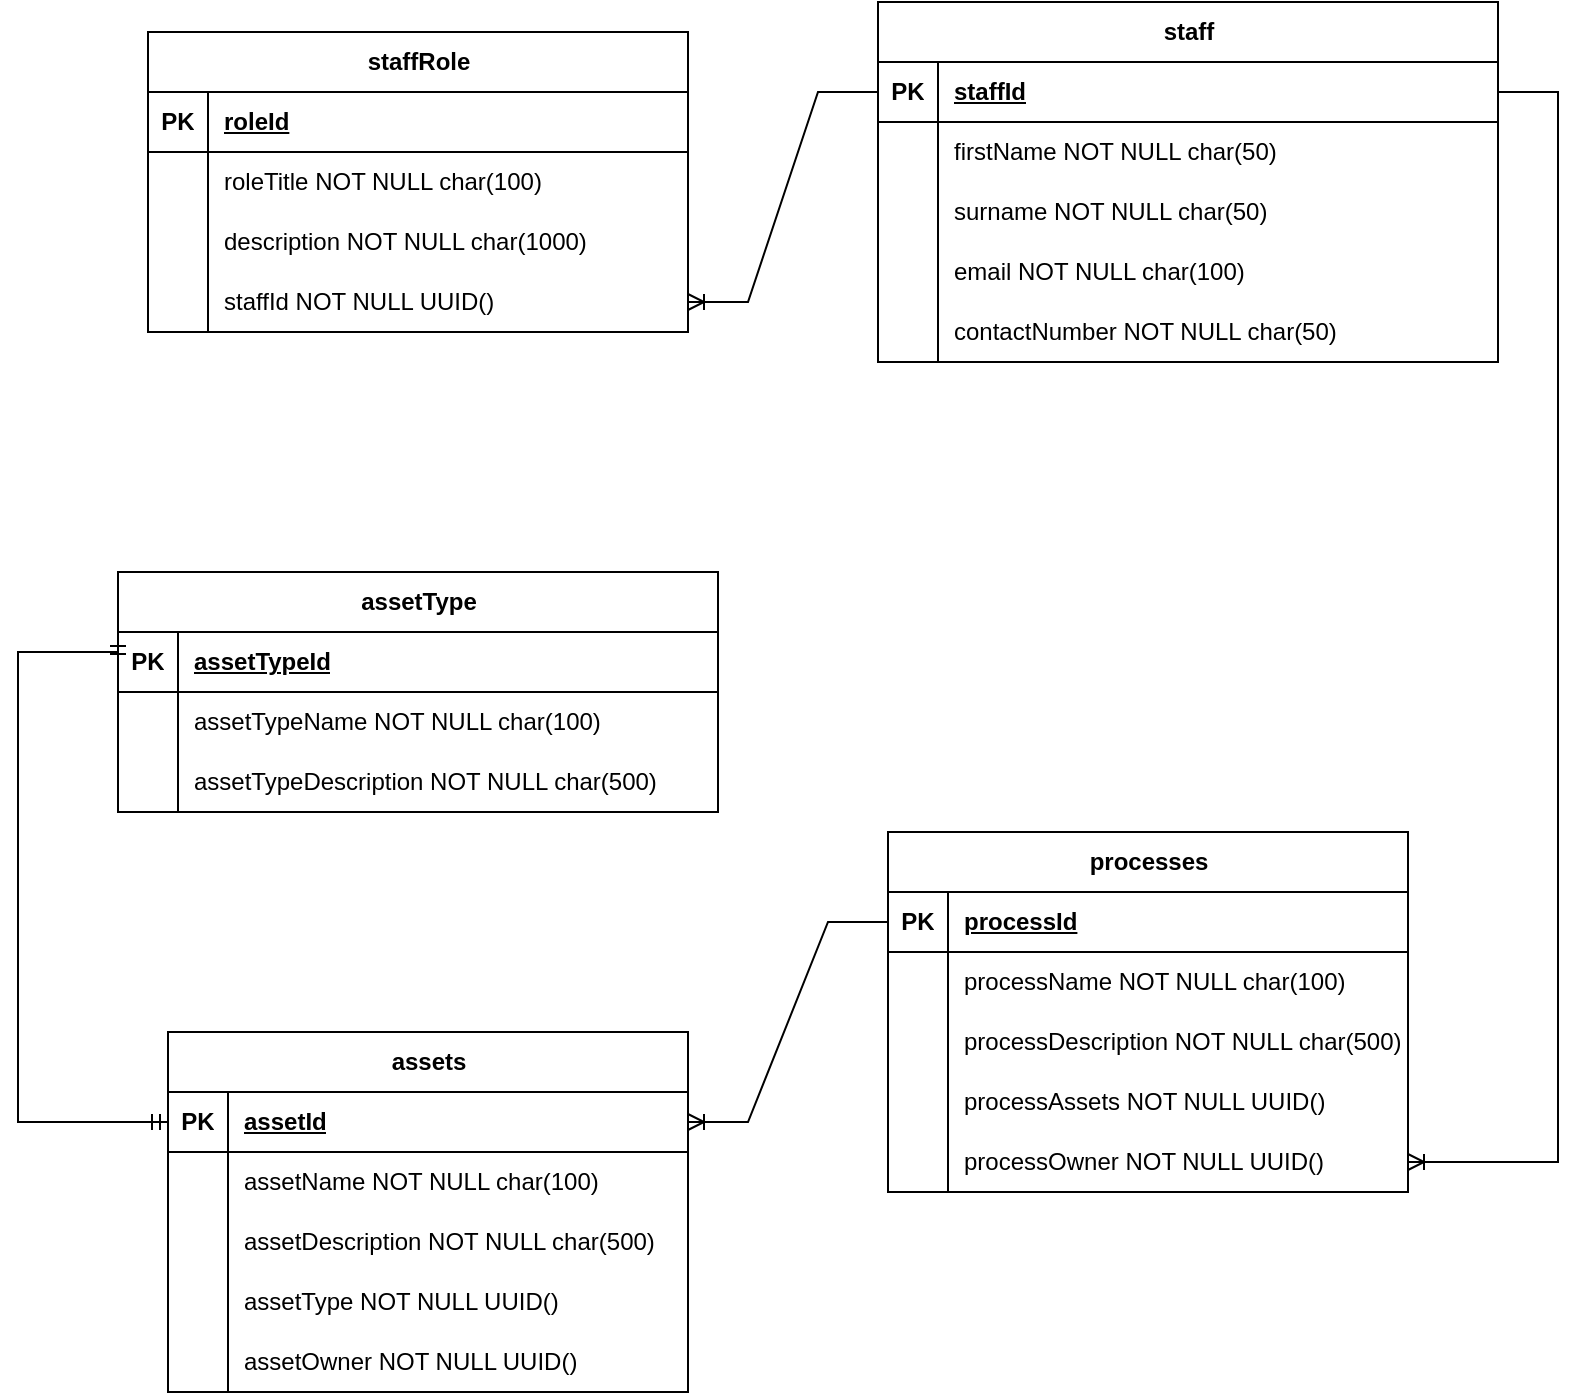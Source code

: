 <mxfile version="21.2.3" type="device">
  <diagram id="R2lEEEUBdFMjLlhIrx00" name="Page-1">
    <mxGraphModel dx="2963" dy="1536" grid="1" gridSize="10" guides="1" tooltips="1" connect="1" arrows="1" fold="1" page="1" pageScale="1" pageWidth="850" pageHeight="1100" math="0" shadow="0" extFonts="Permanent Marker^https://fonts.googleapis.com/css?family=Permanent+Marker">
      <root>
        <mxCell id="0" />
        <mxCell id="1" parent="0" />
        <mxCell id="H04dDBk3tyQ0I69lO8uZ-17" value="staff" style="shape=table;startSize=30;container=1;collapsible=1;childLayout=tableLayout;fixedRows=1;rowLines=0;fontStyle=1;align=center;resizeLast=1;html=1;" vertex="1" parent="1">
          <mxGeometry x="450" y="185" width="310" height="180" as="geometry" />
        </mxCell>
        <mxCell id="H04dDBk3tyQ0I69lO8uZ-18" value="" style="shape=tableRow;horizontal=0;startSize=0;swimlaneHead=0;swimlaneBody=0;fillColor=none;collapsible=0;dropTarget=0;points=[[0,0.5],[1,0.5]];portConstraint=eastwest;top=0;left=0;right=0;bottom=1;" vertex="1" parent="H04dDBk3tyQ0I69lO8uZ-17">
          <mxGeometry y="30" width="310" height="30" as="geometry" />
        </mxCell>
        <mxCell id="H04dDBk3tyQ0I69lO8uZ-19" value="PK" style="shape=partialRectangle;connectable=0;fillColor=none;top=0;left=0;bottom=0;right=0;fontStyle=1;overflow=hidden;whiteSpace=wrap;html=1;" vertex="1" parent="H04dDBk3tyQ0I69lO8uZ-18">
          <mxGeometry width="30" height="30" as="geometry">
            <mxRectangle width="30" height="30" as="alternateBounds" />
          </mxGeometry>
        </mxCell>
        <mxCell id="H04dDBk3tyQ0I69lO8uZ-20" value="staffId" style="shape=partialRectangle;connectable=0;fillColor=none;top=0;left=0;bottom=0;right=0;align=left;spacingLeft=6;fontStyle=5;overflow=hidden;whiteSpace=wrap;html=1;" vertex="1" parent="H04dDBk3tyQ0I69lO8uZ-18">
          <mxGeometry x="30" width="280" height="30" as="geometry">
            <mxRectangle width="280" height="30" as="alternateBounds" />
          </mxGeometry>
        </mxCell>
        <mxCell id="H04dDBk3tyQ0I69lO8uZ-21" value="" style="shape=tableRow;horizontal=0;startSize=0;swimlaneHead=0;swimlaneBody=0;fillColor=none;collapsible=0;dropTarget=0;points=[[0,0.5],[1,0.5]];portConstraint=eastwest;top=0;left=0;right=0;bottom=0;" vertex="1" parent="H04dDBk3tyQ0I69lO8uZ-17">
          <mxGeometry y="60" width="310" height="30" as="geometry" />
        </mxCell>
        <mxCell id="H04dDBk3tyQ0I69lO8uZ-22" value="" style="shape=partialRectangle;connectable=0;fillColor=none;top=0;left=0;bottom=0;right=0;editable=1;overflow=hidden;whiteSpace=wrap;html=1;" vertex="1" parent="H04dDBk3tyQ0I69lO8uZ-21">
          <mxGeometry width="30" height="30" as="geometry">
            <mxRectangle width="30" height="30" as="alternateBounds" />
          </mxGeometry>
        </mxCell>
        <mxCell id="H04dDBk3tyQ0I69lO8uZ-23" value="firstName NOT NULL char(50)" style="shape=partialRectangle;connectable=0;fillColor=none;top=0;left=0;bottom=0;right=0;align=left;spacingLeft=6;overflow=hidden;whiteSpace=wrap;html=1;" vertex="1" parent="H04dDBk3tyQ0I69lO8uZ-21">
          <mxGeometry x="30" width="280" height="30" as="geometry">
            <mxRectangle width="280" height="30" as="alternateBounds" />
          </mxGeometry>
        </mxCell>
        <mxCell id="H04dDBk3tyQ0I69lO8uZ-24" value="" style="shape=tableRow;horizontal=0;startSize=0;swimlaneHead=0;swimlaneBody=0;fillColor=none;collapsible=0;dropTarget=0;points=[[0,0.5],[1,0.5]];portConstraint=eastwest;top=0;left=0;right=0;bottom=0;" vertex="1" parent="H04dDBk3tyQ0I69lO8uZ-17">
          <mxGeometry y="90" width="310" height="30" as="geometry" />
        </mxCell>
        <mxCell id="H04dDBk3tyQ0I69lO8uZ-25" value="" style="shape=partialRectangle;connectable=0;fillColor=none;top=0;left=0;bottom=0;right=0;editable=1;overflow=hidden;whiteSpace=wrap;html=1;" vertex="1" parent="H04dDBk3tyQ0I69lO8uZ-24">
          <mxGeometry width="30" height="30" as="geometry">
            <mxRectangle width="30" height="30" as="alternateBounds" />
          </mxGeometry>
        </mxCell>
        <mxCell id="H04dDBk3tyQ0I69lO8uZ-26" value="surname NOT NULL char(50)" style="shape=partialRectangle;connectable=0;fillColor=none;top=0;left=0;bottom=0;right=0;align=left;spacingLeft=6;overflow=hidden;whiteSpace=wrap;html=1;" vertex="1" parent="H04dDBk3tyQ0I69lO8uZ-24">
          <mxGeometry x="30" width="280" height="30" as="geometry">
            <mxRectangle width="280" height="30" as="alternateBounds" />
          </mxGeometry>
        </mxCell>
        <mxCell id="H04dDBk3tyQ0I69lO8uZ-27" value="" style="shape=tableRow;horizontal=0;startSize=0;swimlaneHead=0;swimlaneBody=0;fillColor=none;collapsible=0;dropTarget=0;points=[[0,0.5],[1,0.5]];portConstraint=eastwest;top=0;left=0;right=0;bottom=0;" vertex="1" parent="H04dDBk3tyQ0I69lO8uZ-17">
          <mxGeometry y="120" width="310" height="30" as="geometry" />
        </mxCell>
        <mxCell id="H04dDBk3tyQ0I69lO8uZ-28" value="" style="shape=partialRectangle;connectable=0;fillColor=none;top=0;left=0;bottom=0;right=0;editable=1;overflow=hidden;whiteSpace=wrap;html=1;" vertex="1" parent="H04dDBk3tyQ0I69lO8uZ-27">
          <mxGeometry width="30" height="30" as="geometry">
            <mxRectangle width="30" height="30" as="alternateBounds" />
          </mxGeometry>
        </mxCell>
        <mxCell id="H04dDBk3tyQ0I69lO8uZ-29" value="email NOT NULL char(100)" style="shape=partialRectangle;connectable=0;fillColor=none;top=0;left=0;bottom=0;right=0;align=left;spacingLeft=6;overflow=hidden;whiteSpace=wrap;html=1;" vertex="1" parent="H04dDBk3tyQ0I69lO8uZ-27">
          <mxGeometry x="30" width="280" height="30" as="geometry">
            <mxRectangle width="280" height="30" as="alternateBounds" />
          </mxGeometry>
        </mxCell>
        <mxCell id="H04dDBk3tyQ0I69lO8uZ-30" value="" style="shape=tableRow;horizontal=0;startSize=0;swimlaneHead=0;swimlaneBody=0;fillColor=none;collapsible=0;dropTarget=0;points=[[0,0.5],[1,0.5]];portConstraint=eastwest;top=0;left=0;right=0;bottom=0;" vertex="1" parent="H04dDBk3tyQ0I69lO8uZ-17">
          <mxGeometry y="150" width="310" height="30" as="geometry" />
        </mxCell>
        <mxCell id="H04dDBk3tyQ0I69lO8uZ-31" value="" style="shape=partialRectangle;connectable=0;fillColor=none;top=0;left=0;bottom=0;right=0;editable=1;overflow=hidden;whiteSpace=wrap;html=1;" vertex="1" parent="H04dDBk3tyQ0I69lO8uZ-30">
          <mxGeometry width="30" height="30" as="geometry">
            <mxRectangle width="30" height="30" as="alternateBounds" />
          </mxGeometry>
        </mxCell>
        <mxCell id="H04dDBk3tyQ0I69lO8uZ-32" value="contactNumber NOT NULL char(50)" style="shape=partialRectangle;connectable=0;fillColor=none;top=0;left=0;bottom=0;right=0;align=left;spacingLeft=6;overflow=hidden;whiteSpace=wrap;html=1;" vertex="1" parent="H04dDBk3tyQ0I69lO8uZ-30">
          <mxGeometry x="30" width="280" height="30" as="geometry">
            <mxRectangle width="280" height="30" as="alternateBounds" />
          </mxGeometry>
        </mxCell>
        <mxCell id="H04dDBk3tyQ0I69lO8uZ-50" value="staffRole" style="shape=table;startSize=30;container=1;collapsible=1;childLayout=tableLayout;fixedRows=1;rowLines=0;fontStyle=1;align=center;resizeLast=1;html=1;" vertex="1" parent="1">
          <mxGeometry x="85" y="200" width="270" height="150" as="geometry" />
        </mxCell>
        <mxCell id="H04dDBk3tyQ0I69lO8uZ-51" value="" style="shape=tableRow;horizontal=0;startSize=0;swimlaneHead=0;swimlaneBody=0;fillColor=none;collapsible=0;dropTarget=0;points=[[0,0.5],[1,0.5]];portConstraint=eastwest;top=0;left=0;right=0;bottom=1;" vertex="1" parent="H04dDBk3tyQ0I69lO8uZ-50">
          <mxGeometry y="30" width="270" height="30" as="geometry" />
        </mxCell>
        <mxCell id="H04dDBk3tyQ0I69lO8uZ-52" value="PK" style="shape=partialRectangle;connectable=0;fillColor=none;top=0;left=0;bottom=0;right=0;fontStyle=1;overflow=hidden;whiteSpace=wrap;html=1;" vertex="1" parent="H04dDBk3tyQ0I69lO8uZ-51">
          <mxGeometry width="30" height="30" as="geometry">
            <mxRectangle width="30" height="30" as="alternateBounds" />
          </mxGeometry>
        </mxCell>
        <mxCell id="H04dDBk3tyQ0I69lO8uZ-53" value="roleId" style="shape=partialRectangle;connectable=0;fillColor=none;top=0;left=0;bottom=0;right=0;align=left;spacingLeft=6;fontStyle=5;overflow=hidden;whiteSpace=wrap;html=1;" vertex="1" parent="H04dDBk3tyQ0I69lO8uZ-51">
          <mxGeometry x="30" width="240" height="30" as="geometry">
            <mxRectangle width="240" height="30" as="alternateBounds" />
          </mxGeometry>
        </mxCell>
        <mxCell id="H04dDBk3tyQ0I69lO8uZ-54" value="" style="shape=tableRow;horizontal=0;startSize=0;swimlaneHead=0;swimlaneBody=0;fillColor=none;collapsible=0;dropTarget=0;points=[[0,0.5],[1,0.5]];portConstraint=eastwest;top=0;left=0;right=0;bottom=0;" vertex="1" parent="H04dDBk3tyQ0I69lO8uZ-50">
          <mxGeometry y="60" width="270" height="30" as="geometry" />
        </mxCell>
        <mxCell id="H04dDBk3tyQ0I69lO8uZ-55" value="" style="shape=partialRectangle;connectable=0;fillColor=none;top=0;left=0;bottom=0;right=0;editable=1;overflow=hidden;whiteSpace=wrap;html=1;" vertex="1" parent="H04dDBk3tyQ0I69lO8uZ-54">
          <mxGeometry width="30" height="30" as="geometry">
            <mxRectangle width="30" height="30" as="alternateBounds" />
          </mxGeometry>
        </mxCell>
        <mxCell id="H04dDBk3tyQ0I69lO8uZ-56" value="roleTitle NOT NULL char(100)" style="shape=partialRectangle;connectable=0;fillColor=none;top=0;left=0;bottom=0;right=0;align=left;spacingLeft=6;overflow=hidden;whiteSpace=wrap;html=1;" vertex="1" parent="H04dDBk3tyQ0I69lO8uZ-54">
          <mxGeometry x="30" width="240" height="30" as="geometry">
            <mxRectangle width="240" height="30" as="alternateBounds" />
          </mxGeometry>
        </mxCell>
        <mxCell id="H04dDBk3tyQ0I69lO8uZ-57" value="" style="shape=tableRow;horizontal=0;startSize=0;swimlaneHead=0;swimlaneBody=0;fillColor=none;collapsible=0;dropTarget=0;points=[[0,0.5],[1,0.5]];portConstraint=eastwest;top=0;left=0;right=0;bottom=0;" vertex="1" parent="H04dDBk3tyQ0I69lO8uZ-50">
          <mxGeometry y="90" width="270" height="30" as="geometry" />
        </mxCell>
        <mxCell id="H04dDBk3tyQ0I69lO8uZ-58" value="" style="shape=partialRectangle;connectable=0;fillColor=none;top=0;left=0;bottom=0;right=0;editable=1;overflow=hidden;whiteSpace=wrap;html=1;" vertex="1" parent="H04dDBk3tyQ0I69lO8uZ-57">
          <mxGeometry width="30" height="30" as="geometry">
            <mxRectangle width="30" height="30" as="alternateBounds" />
          </mxGeometry>
        </mxCell>
        <mxCell id="H04dDBk3tyQ0I69lO8uZ-59" value="&lt;div&gt;description NOT NULL char(1000)&lt;/div&gt;" style="shape=partialRectangle;connectable=0;fillColor=none;top=0;left=0;bottom=0;right=0;align=left;spacingLeft=6;overflow=hidden;whiteSpace=wrap;html=1;" vertex="1" parent="H04dDBk3tyQ0I69lO8uZ-57">
          <mxGeometry x="30" width="240" height="30" as="geometry">
            <mxRectangle width="240" height="30" as="alternateBounds" />
          </mxGeometry>
        </mxCell>
        <mxCell id="H04dDBk3tyQ0I69lO8uZ-64" value="" style="shape=tableRow;horizontal=0;startSize=0;swimlaneHead=0;swimlaneBody=0;fillColor=none;collapsible=0;dropTarget=0;points=[[0,0.5],[1,0.5]];portConstraint=eastwest;top=0;left=0;right=0;bottom=0;" vertex="1" parent="H04dDBk3tyQ0I69lO8uZ-50">
          <mxGeometry y="120" width="270" height="30" as="geometry" />
        </mxCell>
        <mxCell id="H04dDBk3tyQ0I69lO8uZ-65" value="" style="shape=partialRectangle;connectable=0;fillColor=none;top=0;left=0;bottom=0;right=0;editable=1;overflow=hidden;whiteSpace=wrap;html=1;" vertex="1" parent="H04dDBk3tyQ0I69lO8uZ-64">
          <mxGeometry width="30" height="30" as="geometry">
            <mxRectangle width="30" height="30" as="alternateBounds" />
          </mxGeometry>
        </mxCell>
        <mxCell id="H04dDBk3tyQ0I69lO8uZ-66" value="&lt;div&gt;staffId NOT NULL UUID()&lt;/div&gt;" style="shape=partialRectangle;connectable=0;fillColor=none;top=0;left=0;bottom=0;right=0;align=left;spacingLeft=6;overflow=hidden;whiteSpace=wrap;html=1;" vertex="1" parent="H04dDBk3tyQ0I69lO8uZ-64">
          <mxGeometry x="30" width="240" height="30" as="geometry">
            <mxRectangle width="240" height="30" as="alternateBounds" />
          </mxGeometry>
        </mxCell>
        <mxCell id="H04dDBk3tyQ0I69lO8uZ-63" value="" style="edgeStyle=entityRelationEdgeStyle;fontSize=12;html=1;endArrow=ERoneToMany;rounded=0;entryX=1;entryY=0.5;entryDx=0;entryDy=0;" edge="1" parent="1" source="H04dDBk3tyQ0I69lO8uZ-18" target="H04dDBk3tyQ0I69lO8uZ-64">
          <mxGeometry width="100" height="100" relative="1" as="geometry">
            <mxPoint x="805" y="240" as="sourcePoint" />
            <mxPoint x="905" y="140" as="targetPoint" />
          </mxGeometry>
        </mxCell>
        <mxCell id="H04dDBk3tyQ0I69lO8uZ-67" value="assets" style="shape=table;startSize=30;container=1;collapsible=1;childLayout=tableLayout;fixedRows=1;rowLines=0;fontStyle=1;align=center;resizeLast=1;html=1;" vertex="1" parent="1">
          <mxGeometry x="95" y="700" width="260" height="180" as="geometry" />
        </mxCell>
        <mxCell id="H04dDBk3tyQ0I69lO8uZ-68" value="" style="shape=tableRow;horizontal=0;startSize=0;swimlaneHead=0;swimlaneBody=0;fillColor=none;collapsible=0;dropTarget=0;points=[[0,0.5],[1,0.5]];portConstraint=eastwest;top=0;left=0;right=0;bottom=1;" vertex="1" parent="H04dDBk3tyQ0I69lO8uZ-67">
          <mxGeometry y="30" width="260" height="30" as="geometry" />
        </mxCell>
        <mxCell id="H04dDBk3tyQ0I69lO8uZ-69" value="PK" style="shape=partialRectangle;connectable=0;fillColor=none;top=0;left=0;bottom=0;right=0;fontStyle=1;overflow=hidden;whiteSpace=wrap;html=1;" vertex="1" parent="H04dDBk3tyQ0I69lO8uZ-68">
          <mxGeometry width="30" height="30" as="geometry">
            <mxRectangle width="30" height="30" as="alternateBounds" />
          </mxGeometry>
        </mxCell>
        <mxCell id="H04dDBk3tyQ0I69lO8uZ-70" value="assetId" style="shape=partialRectangle;connectable=0;fillColor=none;top=0;left=0;bottom=0;right=0;align=left;spacingLeft=6;fontStyle=5;overflow=hidden;whiteSpace=wrap;html=1;" vertex="1" parent="H04dDBk3tyQ0I69lO8uZ-68">
          <mxGeometry x="30" width="230" height="30" as="geometry">
            <mxRectangle width="230" height="30" as="alternateBounds" />
          </mxGeometry>
        </mxCell>
        <mxCell id="H04dDBk3tyQ0I69lO8uZ-71" value="" style="shape=tableRow;horizontal=0;startSize=0;swimlaneHead=0;swimlaneBody=0;fillColor=none;collapsible=0;dropTarget=0;points=[[0,0.5],[1,0.5]];portConstraint=eastwest;top=0;left=0;right=0;bottom=0;" vertex="1" parent="H04dDBk3tyQ0I69lO8uZ-67">
          <mxGeometry y="60" width="260" height="30" as="geometry" />
        </mxCell>
        <mxCell id="H04dDBk3tyQ0I69lO8uZ-72" value="" style="shape=partialRectangle;connectable=0;fillColor=none;top=0;left=0;bottom=0;right=0;editable=1;overflow=hidden;whiteSpace=wrap;html=1;" vertex="1" parent="H04dDBk3tyQ0I69lO8uZ-71">
          <mxGeometry width="30" height="30" as="geometry">
            <mxRectangle width="30" height="30" as="alternateBounds" />
          </mxGeometry>
        </mxCell>
        <mxCell id="H04dDBk3tyQ0I69lO8uZ-73" value="assetName NOT NULL char(100)" style="shape=partialRectangle;connectable=0;fillColor=none;top=0;left=0;bottom=0;right=0;align=left;spacingLeft=6;overflow=hidden;whiteSpace=wrap;html=1;" vertex="1" parent="H04dDBk3tyQ0I69lO8uZ-71">
          <mxGeometry x="30" width="230" height="30" as="geometry">
            <mxRectangle width="230" height="30" as="alternateBounds" />
          </mxGeometry>
        </mxCell>
        <mxCell id="H04dDBk3tyQ0I69lO8uZ-74" value="" style="shape=tableRow;horizontal=0;startSize=0;swimlaneHead=0;swimlaneBody=0;fillColor=none;collapsible=0;dropTarget=0;points=[[0,0.5],[1,0.5]];portConstraint=eastwest;top=0;left=0;right=0;bottom=0;" vertex="1" parent="H04dDBk3tyQ0I69lO8uZ-67">
          <mxGeometry y="90" width="260" height="30" as="geometry" />
        </mxCell>
        <mxCell id="H04dDBk3tyQ0I69lO8uZ-75" value="" style="shape=partialRectangle;connectable=0;fillColor=none;top=0;left=0;bottom=0;right=0;editable=1;overflow=hidden;whiteSpace=wrap;html=1;" vertex="1" parent="H04dDBk3tyQ0I69lO8uZ-74">
          <mxGeometry width="30" height="30" as="geometry">
            <mxRectangle width="30" height="30" as="alternateBounds" />
          </mxGeometry>
        </mxCell>
        <mxCell id="H04dDBk3tyQ0I69lO8uZ-76" value="assetDescription NOT NULL char(500)" style="shape=partialRectangle;connectable=0;fillColor=none;top=0;left=0;bottom=0;right=0;align=left;spacingLeft=6;overflow=hidden;whiteSpace=wrap;html=1;" vertex="1" parent="H04dDBk3tyQ0I69lO8uZ-74">
          <mxGeometry x="30" width="230" height="30" as="geometry">
            <mxRectangle width="230" height="30" as="alternateBounds" />
          </mxGeometry>
        </mxCell>
        <mxCell id="H04dDBk3tyQ0I69lO8uZ-77" value="" style="shape=tableRow;horizontal=0;startSize=0;swimlaneHead=0;swimlaneBody=0;fillColor=none;collapsible=0;dropTarget=0;points=[[0,0.5],[1,0.5]];portConstraint=eastwest;top=0;left=0;right=0;bottom=0;" vertex="1" parent="H04dDBk3tyQ0I69lO8uZ-67">
          <mxGeometry y="120" width="260" height="30" as="geometry" />
        </mxCell>
        <mxCell id="H04dDBk3tyQ0I69lO8uZ-78" value="" style="shape=partialRectangle;connectable=0;fillColor=none;top=0;left=0;bottom=0;right=0;editable=1;overflow=hidden;whiteSpace=wrap;html=1;" vertex="1" parent="H04dDBk3tyQ0I69lO8uZ-77">
          <mxGeometry width="30" height="30" as="geometry">
            <mxRectangle width="30" height="30" as="alternateBounds" />
          </mxGeometry>
        </mxCell>
        <mxCell id="H04dDBk3tyQ0I69lO8uZ-79" value="assetType NOT NULL UUID()" style="shape=partialRectangle;connectable=0;fillColor=none;top=0;left=0;bottom=0;right=0;align=left;spacingLeft=6;overflow=hidden;whiteSpace=wrap;html=1;" vertex="1" parent="H04dDBk3tyQ0I69lO8uZ-77">
          <mxGeometry x="30" width="230" height="30" as="geometry">
            <mxRectangle width="230" height="30" as="alternateBounds" />
          </mxGeometry>
        </mxCell>
        <mxCell id="H04dDBk3tyQ0I69lO8uZ-80" value="" style="shape=tableRow;horizontal=0;startSize=0;swimlaneHead=0;swimlaneBody=0;fillColor=none;collapsible=0;dropTarget=0;points=[[0,0.5],[1,0.5]];portConstraint=eastwest;top=0;left=0;right=0;bottom=0;" vertex="1" parent="H04dDBk3tyQ0I69lO8uZ-67">
          <mxGeometry y="150" width="260" height="30" as="geometry" />
        </mxCell>
        <mxCell id="H04dDBk3tyQ0I69lO8uZ-81" value="" style="shape=partialRectangle;connectable=0;fillColor=none;top=0;left=0;bottom=0;right=0;editable=1;overflow=hidden;whiteSpace=wrap;html=1;" vertex="1" parent="H04dDBk3tyQ0I69lO8uZ-80">
          <mxGeometry width="30" height="30" as="geometry">
            <mxRectangle width="30" height="30" as="alternateBounds" />
          </mxGeometry>
        </mxCell>
        <mxCell id="H04dDBk3tyQ0I69lO8uZ-82" value="assetOwner NOT NULL UUID()" style="shape=partialRectangle;connectable=0;fillColor=none;top=0;left=0;bottom=0;right=0;align=left;spacingLeft=6;overflow=hidden;whiteSpace=wrap;html=1;" vertex="1" parent="H04dDBk3tyQ0I69lO8uZ-80">
          <mxGeometry x="30" width="230" height="30" as="geometry">
            <mxRectangle width="230" height="30" as="alternateBounds" />
          </mxGeometry>
        </mxCell>
        <mxCell id="H04dDBk3tyQ0I69lO8uZ-83" value="processes" style="shape=table;startSize=30;container=1;collapsible=1;childLayout=tableLayout;fixedRows=1;rowLines=0;fontStyle=1;align=center;resizeLast=1;html=1;" vertex="1" parent="1">
          <mxGeometry x="455" y="600" width="260" height="180" as="geometry" />
        </mxCell>
        <mxCell id="H04dDBk3tyQ0I69lO8uZ-84" value="" style="shape=tableRow;horizontal=0;startSize=0;swimlaneHead=0;swimlaneBody=0;fillColor=none;collapsible=0;dropTarget=0;points=[[0,0.5],[1,0.5]];portConstraint=eastwest;top=0;left=0;right=0;bottom=1;" vertex="1" parent="H04dDBk3tyQ0I69lO8uZ-83">
          <mxGeometry y="30" width="260" height="30" as="geometry" />
        </mxCell>
        <mxCell id="H04dDBk3tyQ0I69lO8uZ-85" value="PK" style="shape=partialRectangle;connectable=0;fillColor=none;top=0;left=0;bottom=0;right=0;fontStyle=1;overflow=hidden;whiteSpace=wrap;html=1;" vertex="1" parent="H04dDBk3tyQ0I69lO8uZ-84">
          <mxGeometry width="30" height="30" as="geometry">
            <mxRectangle width="30" height="30" as="alternateBounds" />
          </mxGeometry>
        </mxCell>
        <mxCell id="H04dDBk3tyQ0I69lO8uZ-86" value="processId" style="shape=partialRectangle;connectable=0;fillColor=none;top=0;left=0;bottom=0;right=0;align=left;spacingLeft=6;fontStyle=5;overflow=hidden;whiteSpace=wrap;html=1;" vertex="1" parent="H04dDBk3tyQ0I69lO8uZ-84">
          <mxGeometry x="30" width="230" height="30" as="geometry">
            <mxRectangle width="230" height="30" as="alternateBounds" />
          </mxGeometry>
        </mxCell>
        <mxCell id="H04dDBk3tyQ0I69lO8uZ-87" value="" style="shape=tableRow;horizontal=0;startSize=0;swimlaneHead=0;swimlaneBody=0;fillColor=none;collapsible=0;dropTarget=0;points=[[0,0.5],[1,0.5]];portConstraint=eastwest;top=0;left=0;right=0;bottom=0;" vertex="1" parent="H04dDBk3tyQ0I69lO8uZ-83">
          <mxGeometry y="60" width="260" height="30" as="geometry" />
        </mxCell>
        <mxCell id="H04dDBk3tyQ0I69lO8uZ-88" value="" style="shape=partialRectangle;connectable=0;fillColor=none;top=0;left=0;bottom=0;right=0;editable=1;overflow=hidden;whiteSpace=wrap;html=1;" vertex="1" parent="H04dDBk3tyQ0I69lO8uZ-87">
          <mxGeometry width="30" height="30" as="geometry">
            <mxRectangle width="30" height="30" as="alternateBounds" />
          </mxGeometry>
        </mxCell>
        <mxCell id="H04dDBk3tyQ0I69lO8uZ-89" value="processName NOT NULL char(100)" style="shape=partialRectangle;connectable=0;fillColor=none;top=0;left=0;bottom=0;right=0;align=left;spacingLeft=6;overflow=hidden;whiteSpace=wrap;html=1;" vertex="1" parent="H04dDBk3tyQ0I69lO8uZ-87">
          <mxGeometry x="30" width="230" height="30" as="geometry">
            <mxRectangle width="230" height="30" as="alternateBounds" />
          </mxGeometry>
        </mxCell>
        <mxCell id="H04dDBk3tyQ0I69lO8uZ-90" value="" style="shape=tableRow;horizontal=0;startSize=0;swimlaneHead=0;swimlaneBody=0;fillColor=none;collapsible=0;dropTarget=0;points=[[0,0.5],[1,0.5]];portConstraint=eastwest;top=0;left=0;right=0;bottom=0;" vertex="1" parent="H04dDBk3tyQ0I69lO8uZ-83">
          <mxGeometry y="90" width="260" height="30" as="geometry" />
        </mxCell>
        <mxCell id="H04dDBk3tyQ0I69lO8uZ-91" value="" style="shape=partialRectangle;connectable=0;fillColor=none;top=0;left=0;bottom=0;right=0;editable=1;overflow=hidden;whiteSpace=wrap;html=1;" vertex="1" parent="H04dDBk3tyQ0I69lO8uZ-90">
          <mxGeometry width="30" height="30" as="geometry">
            <mxRectangle width="30" height="30" as="alternateBounds" />
          </mxGeometry>
        </mxCell>
        <mxCell id="H04dDBk3tyQ0I69lO8uZ-92" value="processDescription NOT NULL char(500)" style="shape=partialRectangle;connectable=0;fillColor=none;top=0;left=0;bottom=0;right=0;align=left;spacingLeft=6;overflow=hidden;whiteSpace=wrap;html=1;" vertex="1" parent="H04dDBk3tyQ0I69lO8uZ-90">
          <mxGeometry x="30" width="230" height="30" as="geometry">
            <mxRectangle width="230" height="30" as="alternateBounds" />
          </mxGeometry>
        </mxCell>
        <mxCell id="H04dDBk3tyQ0I69lO8uZ-93" value="" style="shape=tableRow;horizontal=0;startSize=0;swimlaneHead=0;swimlaneBody=0;fillColor=none;collapsible=0;dropTarget=0;points=[[0,0.5],[1,0.5]];portConstraint=eastwest;top=0;left=0;right=0;bottom=0;" vertex="1" parent="H04dDBk3tyQ0I69lO8uZ-83">
          <mxGeometry y="120" width="260" height="30" as="geometry" />
        </mxCell>
        <mxCell id="H04dDBk3tyQ0I69lO8uZ-94" value="" style="shape=partialRectangle;connectable=0;fillColor=none;top=0;left=0;bottom=0;right=0;editable=1;overflow=hidden;whiteSpace=wrap;html=1;" vertex="1" parent="H04dDBk3tyQ0I69lO8uZ-93">
          <mxGeometry width="30" height="30" as="geometry">
            <mxRectangle width="30" height="30" as="alternateBounds" />
          </mxGeometry>
        </mxCell>
        <mxCell id="H04dDBk3tyQ0I69lO8uZ-95" value="processAssets NOT NULL UUID()" style="shape=partialRectangle;connectable=0;fillColor=none;top=0;left=0;bottom=0;right=0;align=left;spacingLeft=6;overflow=hidden;whiteSpace=wrap;html=1;" vertex="1" parent="H04dDBk3tyQ0I69lO8uZ-93">
          <mxGeometry x="30" width="230" height="30" as="geometry">
            <mxRectangle width="230" height="30" as="alternateBounds" />
          </mxGeometry>
        </mxCell>
        <mxCell id="H04dDBk3tyQ0I69lO8uZ-96" value="" style="shape=tableRow;horizontal=0;startSize=0;swimlaneHead=0;swimlaneBody=0;fillColor=none;collapsible=0;dropTarget=0;points=[[0,0.5],[1,0.5]];portConstraint=eastwest;top=0;left=0;right=0;bottom=0;" vertex="1" parent="H04dDBk3tyQ0I69lO8uZ-83">
          <mxGeometry y="150" width="260" height="30" as="geometry" />
        </mxCell>
        <mxCell id="H04dDBk3tyQ0I69lO8uZ-97" value="" style="shape=partialRectangle;connectable=0;fillColor=none;top=0;left=0;bottom=0;right=0;editable=1;overflow=hidden;whiteSpace=wrap;html=1;" vertex="1" parent="H04dDBk3tyQ0I69lO8uZ-96">
          <mxGeometry width="30" height="30" as="geometry">
            <mxRectangle width="30" height="30" as="alternateBounds" />
          </mxGeometry>
        </mxCell>
        <mxCell id="H04dDBk3tyQ0I69lO8uZ-98" value="processOwner NOT NULL UUID()" style="shape=partialRectangle;connectable=0;fillColor=none;top=0;left=0;bottom=0;right=0;align=left;spacingLeft=6;overflow=hidden;whiteSpace=wrap;html=1;" vertex="1" parent="H04dDBk3tyQ0I69lO8uZ-96">
          <mxGeometry x="30" width="230" height="30" as="geometry">
            <mxRectangle width="230" height="30" as="alternateBounds" />
          </mxGeometry>
        </mxCell>
        <mxCell id="H04dDBk3tyQ0I69lO8uZ-99" value="" style="edgeStyle=entityRelationEdgeStyle;fontSize=12;html=1;endArrow=ERoneToMany;rounded=0;" edge="1" parent="1" source="H04dDBk3tyQ0I69lO8uZ-18" target="H04dDBk3tyQ0I69lO8uZ-96">
          <mxGeometry width="100" height="100" relative="1" as="geometry">
            <mxPoint x="865" y="730" as="sourcePoint" />
            <mxPoint x="505" y="715" as="targetPoint" />
          </mxGeometry>
        </mxCell>
        <mxCell id="H04dDBk3tyQ0I69lO8uZ-100" value="" style="edgeStyle=entityRelationEdgeStyle;fontSize=12;html=1;endArrow=ERoneToMany;rounded=0;exitX=0;exitY=0.5;exitDx=0;exitDy=0;" edge="1" parent="1" source="H04dDBk3tyQ0I69lO8uZ-84" target="H04dDBk3tyQ0I69lO8uZ-68">
          <mxGeometry width="100" height="100" relative="1" as="geometry">
            <mxPoint x="595" y="800" as="sourcePoint" />
            <mxPoint x="695" y="700" as="targetPoint" />
          </mxGeometry>
        </mxCell>
        <mxCell id="H04dDBk3tyQ0I69lO8uZ-101" value="assetType" style="shape=table;startSize=30;container=1;collapsible=1;childLayout=tableLayout;fixedRows=1;rowLines=0;fontStyle=1;align=center;resizeLast=1;html=1;" vertex="1" parent="1">
          <mxGeometry x="70" y="470" width="300" height="120" as="geometry" />
        </mxCell>
        <mxCell id="H04dDBk3tyQ0I69lO8uZ-102" value="" style="shape=tableRow;horizontal=0;startSize=0;swimlaneHead=0;swimlaneBody=0;fillColor=none;collapsible=0;dropTarget=0;points=[[0,0.5],[1,0.5]];portConstraint=eastwest;top=0;left=0;right=0;bottom=1;" vertex="1" parent="H04dDBk3tyQ0I69lO8uZ-101">
          <mxGeometry y="30" width="300" height="30" as="geometry" />
        </mxCell>
        <mxCell id="H04dDBk3tyQ0I69lO8uZ-103" value="PK" style="shape=partialRectangle;connectable=0;fillColor=none;top=0;left=0;bottom=0;right=0;fontStyle=1;overflow=hidden;whiteSpace=wrap;html=1;" vertex="1" parent="H04dDBk3tyQ0I69lO8uZ-102">
          <mxGeometry width="30" height="30" as="geometry">
            <mxRectangle width="30" height="30" as="alternateBounds" />
          </mxGeometry>
        </mxCell>
        <mxCell id="H04dDBk3tyQ0I69lO8uZ-104" value="assetTypeId" style="shape=partialRectangle;connectable=0;fillColor=none;top=0;left=0;bottom=0;right=0;align=left;spacingLeft=6;fontStyle=5;overflow=hidden;whiteSpace=wrap;html=1;" vertex="1" parent="H04dDBk3tyQ0I69lO8uZ-102">
          <mxGeometry x="30" width="270" height="30" as="geometry">
            <mxRectangle width="270" height="30" as="alternateBounds" />
          </mxGeometry>
        </mxCell>
        <mxCell id="H04dDBk3tyQ0I69lO8uZ-105" value="" style="shape=tableRow;horizontal=0;startSize=0;swimlaneHead=0;swimlaneBody=0;fillColor=none;collapsible=0;dropTarget=0;points=[[0,0.5],[1,0.5]];portConstraint=eastwest;top=0;left=0;right=0;bottom=0;" vertex="1" parent="H04dDBk3tyQ0I69lO8uZ-101">
          <mxGeometry y="60" width="300" height="30" as="geometry" />
        </mxCell>
        <mxCell id="H04dDBk3tyQ0I69lO8uZ-106" value="" style="shape=partialRectangle;connectable=0;fillColor=none;top=0;left=0;bottom=0;right=0;editable=1;overflow=hidden;whiteSpace=wrap;html=1;" vertex="1" parent="H04dDBk3tyQ0I69lO8uZ-105">
          <mxGeometry width="30" height="30" as="geometry">
            <mxRectangle width="30" height="30" as="alternateBounds" />
          </mxGeometry>
        </mxCell>
        <mxCell id="H04dDBk3tyQ0I69lO8uZ-107" value="assetTypeName NOT NULL char(100)" style="shape=partialRectangle;connectable=0;fillColor=none;top=0;left=0;bottom=0;right=0;align=left;spacingLeft=6;overflow=hidden;whiteSpace=wrap;html=1;" vertex="1" parent="H04dDBk3tyQ0I69lO8uZ-105">
          <mxGeometry x="30" width="270" height="30" as="geometry">
            <mxRectangle width="270" height="30" as="alternateBounds" />
          </mxGeometry>
        </mxCell>
        <mxCell id="H04dDBk3tyQ0I69lO8uZ-108" value="" style="shape=tableRow;horizontal=0;startSize=0;swimlaneHead=0;swimlaneBody=0;fillColor=none;collapsible=0;dropTarget=0;points=[[0,0.5],[1,0.5]];portConstraint=eastwest;top=0;left=0;right=0;bottom=0;" vertex="1" parent="H04dDBk3tyQ0I69lO8uZ-101">
          <mxGeometry y="90" width="300" height="30" as="geometry" />
        </mxCell>
        <mxCell id="H04dDBk3tyQ0I69lO8uZ-109" value="" style="shape=partialRectangle;connectable=0;fillColor=none;top=0;left=0;bottom=0;right=0;editable=1;overflow=hidden;whiteSpace=wrap;html=1;" vertex="1" parent="H04dDBk3tyQ0I69lO8uZ-108">
          <mxGeometry width="30" height="30" as="geometry">
            <mxRectangle width="30" height="30" as="alternateBounds" />
          </mxGeometry>
        </mxCell>
        <mxCell id="H04dDBk3tyQ0I69lO8uZ-110" value="assetTypeDescription NOT NULL char(500)" style="shape=partialRectangle;connectable=0;fillColor=none;top=0;left=0;bottom=0;right=0;align=left;spacingLeft=6;overflow=hidden;whiteSpace=wrap;html=1;" vertex="1" parent="H04dDBk3tyQ0I69lO8uZ-108">
          <mxGeometry x="30" width="270" height="30" as="geometry">
            <mxRectangle width="270" height="30" as="alternateBounds" />
          </mxGeometry>
        </mxCell>
        <mxCell id="H04dDBk3tyQ0I69lO8uZ-119" value="" style="edgeStyle=orthogonalEdgeStyle;fontSize=12;html=1;endArrow=ERmandOne;startArrow=ERmandOne;rounded=0;entryX=0;entryY=0.5;entryDx=0;entryDy=0;exitX=0;exitY=0.5;exitDx=0;exitDy=0;" edge="1" parent="1" source="H04dDBk3tyQ0I69lO8uZ-68" target="H04dDBk3tyQ0I69lO8uZ-102">
          <mxGeometry width="100" height="100" relative="1" as="geometry">
            <mxPoint x="5" y="835" as="sourcePoint" />
            <mxPoint x="-125" y="460" as="targetPoint" />
            <Array as="points">
              <mxPoint x="20" y="745" />
              <mxPoint x="20" y="510" />
              <mxPoint x="70" y="510" />
            </Array>
          </mxGeometry>
        </mxCell>
      </root>
    </mxGraphModel>
  </diagram>
</mxfile>
